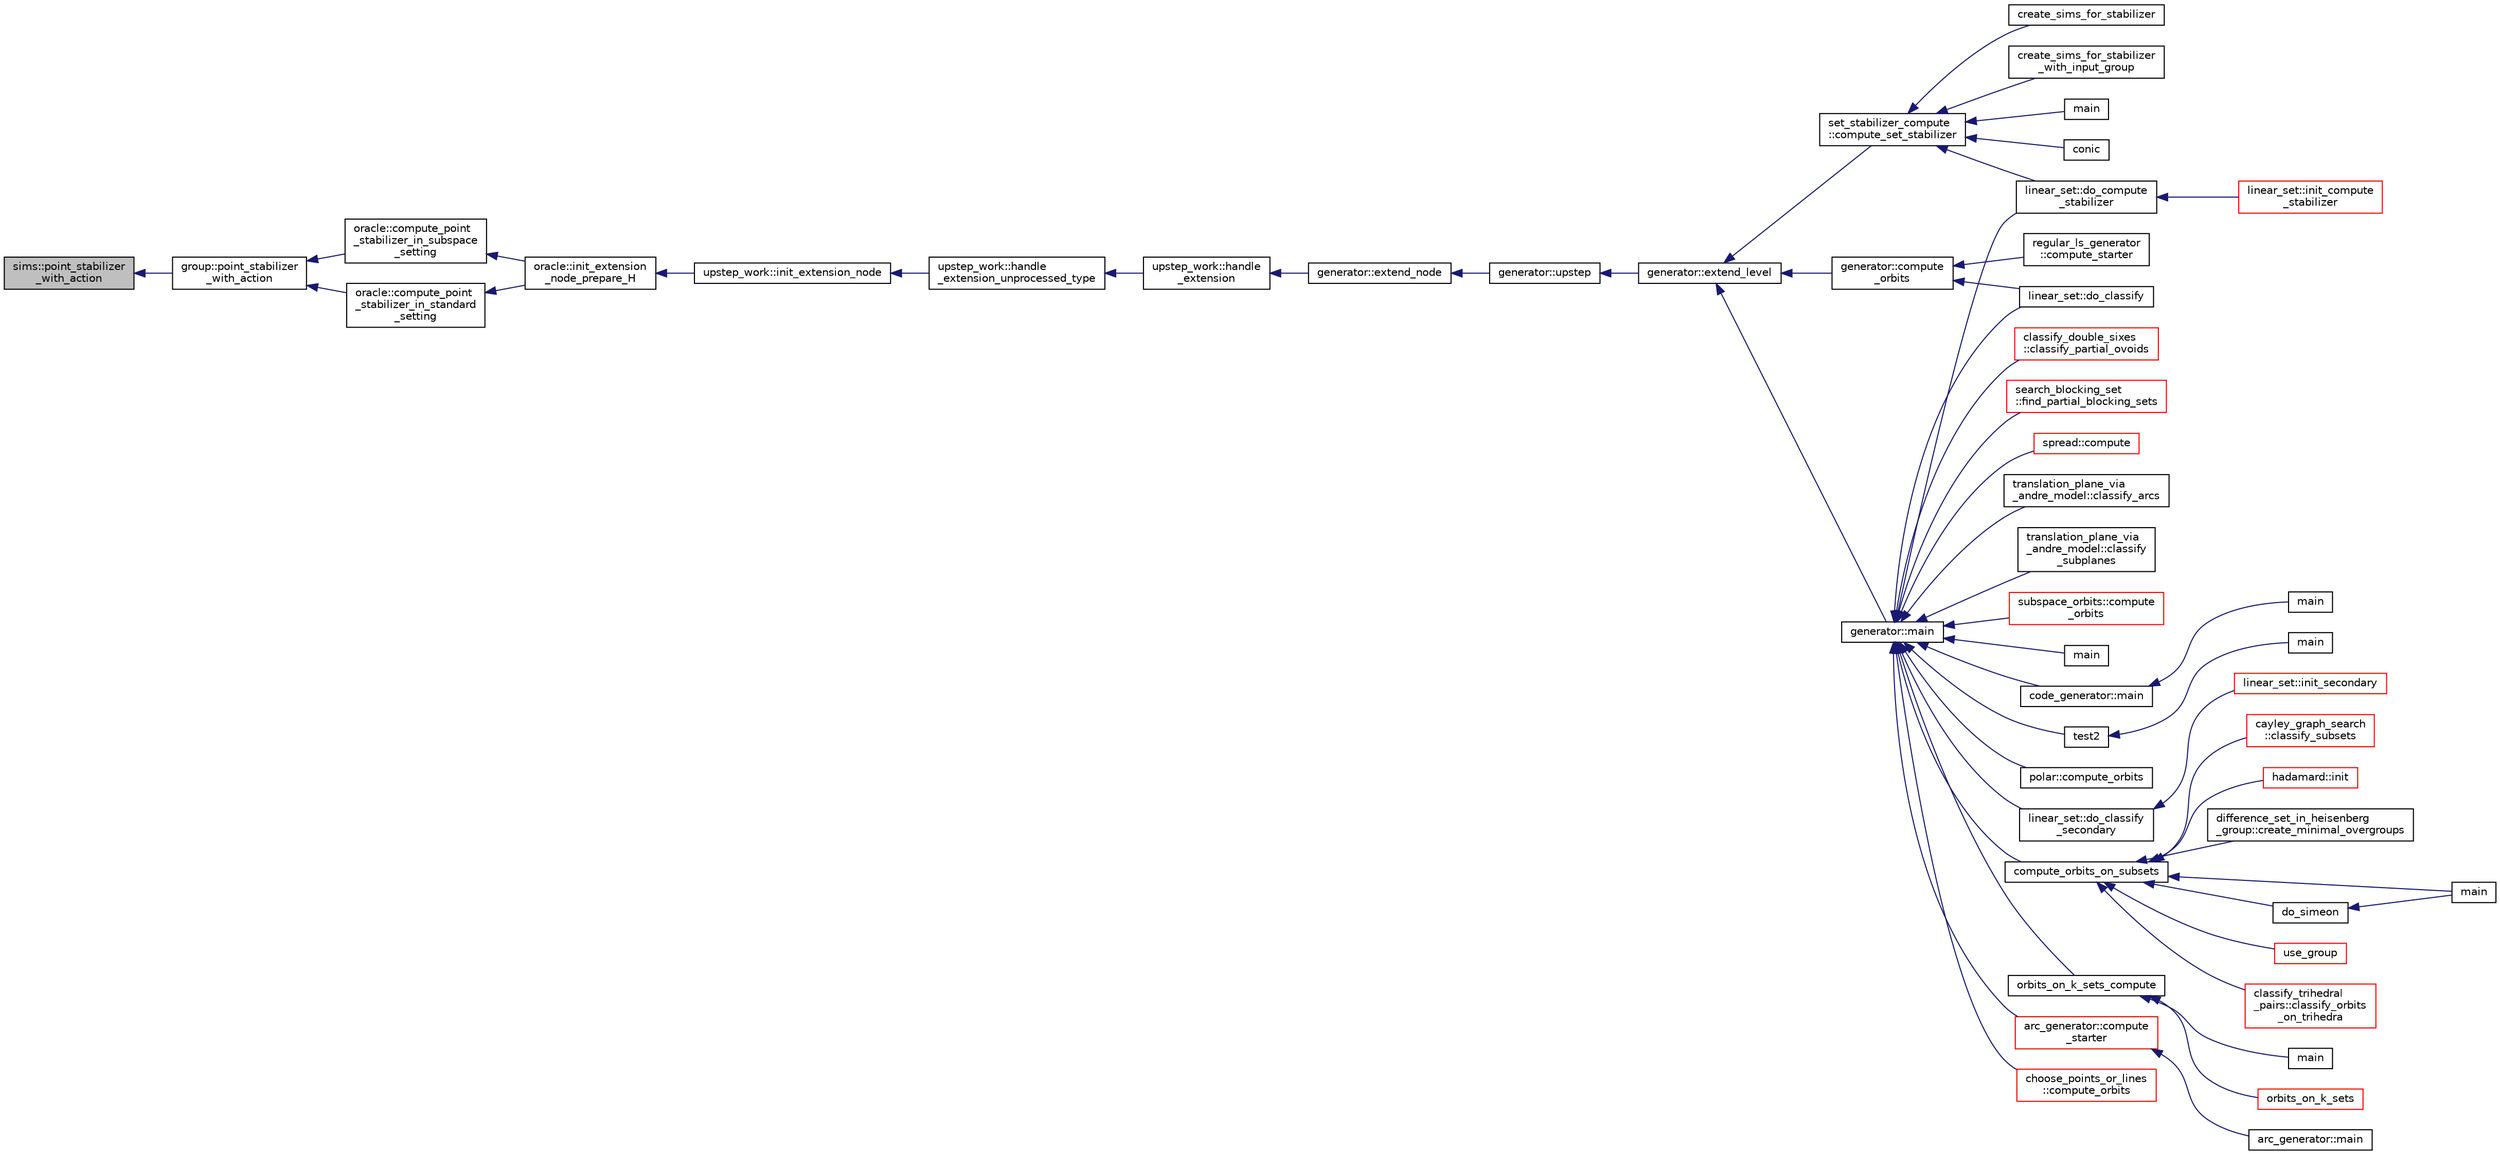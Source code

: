 digraph "sims::point_stabilizer_with_action"
{
  edge [fontname="Helvetica",fontsize="10",labelfontname="Helvetica",labelfontsize="10"];
  node [fontname="Helvetica",fontsize="10",shape=record];
  rankdir="LR";
  Node8152 [label="sims::point_stabilizer\l_with_action",height=0.2,width=0.4,color="black", fillcolor="grey75", style="filled", fontcolor="black"];
  Node8152 -> Node8153 [dir="back",color="midnightblue",fontsize="10",style="solid",fontname="Helvetica"];
  Node8153 [label="group::point_stabilizer\l_with_action",height=0.2,width=0.4,color="black", fillcolor="white", style="filled",URL="$d1/db7/classgroup.html#a4bf09ea3350d11ee1e0757d0a02ac3cc"];
  Node8153 -> Node8154 [dir="back",color="midnightblue",fontsize="10",style="solid",fontname="Helvetica"];
  Node8154 [label="oracle::compute_point\l_stabilizer_in_subspace\l_setting",height=0.2,width=0.4,color="black", fillcolor="white", style="filled",URL="$d7/da7/classoracle.html#ac88b56b30c84a4b5cd9b75869d468025"];
  Node8154 -> Node8155 [dir="back",color="midnightblue",fontsize="10",style="solid",fontname="Helvetica"];
  Node8155 [label="oracle::init_extension\l_node_prepare_H",height=0.2,width=0.4,color="black", fillcolor="white", style="filled",URL="$d7/da7/classoracle.html#a6a121e9674bbd011685430a95dbc1b77"];
  Node8155 -> Node8156 [dir="back",color="midnightblue",fontsize="10",style="solid",fontname="Helvetica"];
  Node8156 [label="upstep_work::init_extension_node",height=0.2,width=0.4,color="black", fillcolor="white", style="filled",URL="$d2/dd6/classupstep__work.html#ad74931a4c6dc97102d405a755433297d"];
  Node8156 -> Node8157 [dir="back",color="midnightblue",fontsize="10",style="solid",fontname="Helvetica"];
  Node8157 [label="upstep_work::handle\l_extension_unprocessed_type",height=0.2,width=0.4,color="black", fillcolor="white", style="filled",URL="$d2/dd6/classupstep__work.html#a4687dfab87eb7d0646cb79008dd3d32d"];
  Node8157 -> Node8158 [dir="back",color="midnightblue",fontsize="10",style="solid",fontname="Helvetica"];
  Node8158 [label="upstep_work::handle\l_extension",height=0.2,width=0.4,color="black", fillcolor="white", style="filled",URL="$d2/dd6/classupstep__work.html#ad8ba22a74e9884f92e11340b24e6a6d6"];
  Node8158 -> Node8159 [dir="back",color="midnightblue",fontsize="10",style="solid",fontname="Helvetica"];
  Node8159 [label="generator::extend_node",height=0.2,width=0.4,color="black", fillcolor="white", style="filled",URL="$d7/d73/classgenerator.html#ac71fa071cf218f54cdd9306a541744ae"];
  Node8159 -> Node8160 [dir="back",color="midnightblue",fontsize="10",style="solid",fontname="Helvetica"];
  Node8160 [label="generator::upstep",height=0.2,width=0.4,color="black", fillcolor="white", style="filled",URL="$d7/d73/classgenerator.html#ae0f2cebdabc821837f633656d7b0fdfe"];
  Node8160 -> Node8161 [dir="back",color="midnightblue",fontsize="10",style="solid",fontname="Helvetica"];
  Node8161 [label="generator::extend_level",height=0.2,width=0.4,color="black", fillcolor="white", style="filled",URL="$d7/d73/classgenerator.html#a91b84d80ccec0cd2136bc221c30e0f8e"];
  Node8161 -> Node8162 [dir="back",color="midnightblue",fontsize="10",style="solid",fontname="Helvetica"];
  Node8162 [label="set_stabilizer_compute\l::compute_set_stabilizer",height=0.2,width=0.4,color="black", fillcolor="white", style="filled",URL="$d8/dc6/classset__stabilizer__compute.html#ad4f92074322e98c7cd0ed5d4f8486b76"];
  Node8162 -> Node8163 [dir="back",color="midnightblue",fontsize="10",style="solid",fontname="Helvetica"];
  Node8163 [label="main",height=0.2,width=0.4,color="black", fillcolor="white", style="filled",URL="$db/d67/test__hyperoval_8_c.html#a3c04138a5bfe5d72780bb7e82a18e627"];
  Node8162 -> Node8164 [dir="back",color="midnightblue",fontsize="10",style="solid",fontname="Helvetica"];
  Node8164 [label="conic",height=0.2,width=0.4,color="black", fillcolor="white", style="filled",URL="$d4/de8/conic_8_c.html#a96def9474b981a9d5831a9b48d85d652"];
  Node8162 -> Node8165 [dir="back",color="midnightblue",fontsize="10",style="solid",fontname="Helvetica"];
  Node8165 [label="linear_set::do_compute\l_stabilizer",height=0.2,width=0.4,color="black", fillcolor="white", style="filled",URL="$dd/d86/classlinear__set.html#ae8f58ded28fb5370f4459cca42b7463b"];
  Node8165 -> Node8166 [dir="back",color="midnightblue",fontsize="10",style="solid",fontname="Helvetica"];
  Node8166 [label="linear_set::init_compute\l_stabilizer",height=0.2,width=0.4,color="red", fillcolor="white", style="filled",URL="$dd/d86/classlinear__set.html#a0cc3eaec1896fdc977b62e94623b055b"];
  Node8162 -> Node8168 [dir="back",color="midnightblue",fontsize="10",style="solid",fontname="Helvetica"];
  Node8168 [label="create_sims_for_stabilizer",height=0.2,width=0.4,color="black", fillcolor="white", style="filled",URL="$d0/d76/tl__algebra__and__number__theory_8h.html#af2c67d225072549409be710ac3cd30f8"];
  Node8162 -> Node8169 [dir="back",color="midnightblue",fontsize="10",style="solid",fontname="Helvetica"];
  Node8169 [label="create_sims_for_stabilizer\l_with_input_group",height=0.2,width=0.4,color="black", fillcolor="white", style="filled",URL="$d0/d76/tl__algebra__and__number__theory_8h.html#af5482567a8d6ba5c2fe593bf6f7f9a0f"];
  Node8161 -> Node8170 [dir="back",color="midnightblue",fontsize="10",style="solid",fontname="Helvetica"];
  Node8170 [label="generator::compute\l_orbits",height=0.2,width=0.4,color="black", fillcolor="white", style="filled",URL="$d7/d73/classgenerator.html#a23989bc20ecaaed39c4119c758367f40"];
  Node8170 -> Node8171 [dir="back",color="midnightblue",fontsize="10",style="solid",fontname="Helvetica"];
  Node8171 [label="regular_ls_generator\l::compute_starter",height=0.2,width=0.4,color="black", fillcolor="white", style="filled",URL="$d2/dd8/classregular__ls__generator.html#aa38907741058694a73194b02ceb4a53d"];
  Node8170 -> Node8172 [dir="back",color="midnightblue",fontsize="10",style="solid",fontname="Helvetica"];
  Node8172 [label="linear_set::do_classify",height=0.2,width=0.4,color="black", fillcolor="white", style="filled",URL="$dd/d86/classlinear__set.html#a3eb2dbce7fa8b71901dfc12f288ddd0c"];
  Node8161 -> Node8173 [dir="back",color="midnightblue",fontsize="10",style="solid",fontname="Helvetica"];
  Node8173 [label="generator::main",height=0.2,width=0.4,color="black", fillcolor="white", style="filled",URL="$d7/d73/classgenerator.html#a01abff8e9f231bf0d82e2e8e0061f242"];
  Node8173 -> Node8174 [dir="back",color="midnightblue",fontsize="10",style="solid",fontname="Helvetica"];
  Node8174 [label="main",height=0.2,width=0.4,color="black", fillcolor="white", style="filled",URL="$d2/d11/codes_8h.html#a217dbf8b442f20279ea00b898af96f52"];
  Node8173 -> Node8175 [dir="back",color="midnightblue",fontsize="10",style="solid",fontname="Helvetica"];
  Node8175 [label="code_generator::main",height=0.2,width=0.4,color="black", fillcolor="white", style="filled",URL="$db/d37/classcode__generator.html#ab3cf3a306e4032c2b471ac95321c599f"];
  Node8175 -> Node8176 [dir="back",color="midnightblue",fontsize="10",style="solid",fontname="Helvetica"];
  Node8176 [label="main",height=0.2,width=0.4,color="black", fillcolor="white", style="filled",URL="$d4/d4f/codes_8_c.html#a217dbf8b442f20279ea00b898af96f52"];
  Node8173 -> Node8177 [dir="back",color="midnightblue",fontsize="10",style="solid",fontname="Helvetica"];
  Node8177 [label="test2",height=0.2,width=0.4,color="black", fillcolor="white", style="filled",URL="$d9/db0/factor__space_8_c.html#a39d73a812e5fd8f1bc111e948368cb10"];
  Node8177 -> Node8178 [dir="back",color="midnightblue",fontsize="10",style="solid",fontname="Helvetica"];
  Node8178 [label="main",height=0.2,width=0.4,color="black", fillcolor="white", style="filled",URL="$d9/db0/factor__space_8_c.html#a3c04138a5bfe5d72780bb7e82a18e627"];
  Node8173 -> Node8179 [dir="back",color="midnightblue",fontsize="10",style="solid",fontname="Helvetica"];
  Node8179 [label="polar::compute_orbits",height=0.2,width=0.4,color="black", fillcolor="white", style="filled",URL="$da/d1c/classpolar.html#ac4c3c4f95d14c74ff4a3ec3f3479a1da"];
  Node8173 -> Node8172 [dir="back",color="midnightblue",fontsize="10",style="solid",fontname="Helvetica"];
  Node8173 -> Node8180 [dir="back",color="midnightblue",fontsize="10",style="solid",fontname="Helvetica"];
  Node8180 [label="linear_set::do_classify\l_secondary",height=0.2,width=0.4,color="black", fillcolor="white", style="filled",URL="$dd/d86/classlinear__set.html#a47eb7f9995f3343abd3bdfbf9a9a9162"];
  Node8180 -> Node8181 [dir="back",color="midnightblue",fontsize="10",style="solid",fontname="Helvetica"];
  Node8181 [label="linear_set::init_secondary",height=0.2,width=0.4,color="red", fillcolor="white", style="filled",URL="$dd/d86/classlinear__set.html#a7bf8cd7805559b5762921687a7c1ed97"];
  Node8173 -> Node8165 [dir="back",color="midnightblue",fontsize="10",style="solid",fontname="Helvetica"];
  Node8173 -> Node8183 [dir="back",color="midnightblue",fontsize="10",style="solid",fontname="Helvetica"];
  Node8183 [label="compute_orbits_on_subsets",height=0.2,width=0.4,color="black", fillcolor="white", style="filled",URL="$d3/d35/snakes__and__ladders__global_8_c.html#af33697aede0480110b1227f727252637"];
  Node8183 -> Node8184 [dir="back",color="midnightblue",fontsize="10",style="solid",fontname="Helvetica"];
  Node8184 [label="cayley_graph_search\l::classify_subsets",height=0.2,width=0.4,color="red", fillcolor="white", style="filled",URL="$de/dae/classcayley__graph__search.html#a4cf8a90752e018a281481ac80ad52c4b"];
  Node8183 -> Node8187 [dir="back",color="midnightblue",fontsize="10",style="solid",fontname="Helvetica"];
  Node8187 [label="hadamard::init",height=0.2,width=0.4,color="red", fillcolor="white", style="filled",URL="$d7/dbb/classhadamard.html#a16af359850b8bdd0d2a73e260d496c33"];
  Node8183 -> Node8189 [dir="back",color="midnightblue",fontsize="10",style="solid",fontname="Helvetica"];
  Node8189 [label="difference_set_in_heisenberg\l_group::create_minimal_overgroups",height=0.2,width=0.4,color="black", fillcolor="white", style="filled",URL="$de/d8a/classdifference__set__in__heisenberg__group.html#a9bde5ad5da3ebaebf98fbfd3e8110b79"];
  Node8183 -> Node8190 [dir="back",color="midnightblue",fontsize="10",style="solid",fontname="Helvetica"];
  Node8190 [label="main",height=0.2,width=0.4,color="black", fillcolor="white", style="filled",URL="$d5/d13/simeon_8_c.html#ae66f6b31b5ad750f1fe042a706a4e3d4"];
  Node8183 -> Node8191 [dir="back",color="midnightblue",fontsize="10",style="solid",fontname="Helvetica"];
  Node8191 [label="do_simeon",height=0.2,width=0.4,color="black", fillcolor="white", style="filled",URL="$d5/d13/simeon_8_c.html#a36cf3f9cb484fa44da7a7dfcbe9385d0"];
  Node8191 -> Node8190 [dir="back",color="midnightblue",fontsize="10",style="solid",fontname="Helvetica"];
  Node8183 -> Node8192 [dir="back",color="midnightblue",fontsize="10",style="solid",fontname="Helvetica"];
  Node8192 [label="use_group",height=0.2,width=0.4,color="red", fillcolor="white", style="filled",URL="$d9/d9f/all__cliques_8_c.html#aba62531e97173264c39afe2c7857af31"];
  Node8183 -> Node8194 [dir="back",color="midnightblue",fontsize="10",style="solid",fontname="Helvetica"];
  Node8194 [label="classify_trihedral\l_pairs::classify_orbits\l_on_trihedra",height=0.2,width=0.4,color="red", fillcolor="white", style="filled",URL="$d1/d21/classclassify__trihedral__pairs.html#a99625621bfba4bb65b3d60304b306539"];
  Node8173 -> Node8201 [dir="back",color="midnightblue",fontsize="10",style="solid",fontname="Helvetica"];
  Node8201 [label="orbits_on_k_sets_compute",height=0.2,width=0.4,color="black", fillcolor="white", style="filled",URL="$d3/d35/snakes__and__ladders__global_8_c.html#a96743526b15703539d544499276aaa71"];
  Node8201 -> Node8202 [dir="back",color="midnightblue",fontsize="10",style="solid",fontname="Helvetica"];
  Node8202 [label="main",height=0.2,width=0.4,color="black", fillcolor="white", style="filled",URL="$d9/d5f/example__fano__plane_8_c.html#ae66f6b31b5ad750f1fe042a706a4e3d4"];
  Node8201 -> Node8203 [dir="back",color="midnightblue",fontsize="10",style="solid",fontname="Helvetica"];
  Node8203 [label="orbits_on_k_sets",height=0.2,width=0.4,color="red", fillcolor="white", style="filled",URL="$d3/d35/snakes__and__ladders__global_8_c.html#afe3d79116aa8b4d1a93d444a3a979b6e"];
  Node8173 -> Node8212 [dir="back",color="midnightblue",fontsize="10",style="solid",fontname="Helvetica"];
  Node8212 [label="arc_generator::compute\l_starter",height=0.2,width=0.4,color="red", fillcolor="white", style="filled",URL="$d4/d21/classarc__generator.html#aad1dcec3a1c302e743d574bd1ac857d9"];
  Node8212 -> Node8211 [dir="back",color="midnightblue",fontsize="10",style="solid",fontname="Helvetica"];
  Node8211 [label="arc_generator::main",height=0.2,width=0.4,color="black", fillcolor="white", style="filled",URL="$d4/d21/classarc__generator.html#ad80140b51b165dad1fe6ab232be7829a"];
  Node8173 -> Node8217 [dir="back",color="midnightblue",fontsize="10",style="solid",fontname="Helvetica"];
  Node8217 [label="choose_points_or_lines\l::compute_orbits",height=0.2,width=0.4,color="red", fillcolor="white", style="filled",URL="$d6/d75/classchoose__points__or__lines.html#adc353e2d41dc8a39563322c8cdd85f61"];
  Node8173 -> Node8219 [dir="back",color="midnightblue",fontsize="10",style="solid",fontname="Helvetica"];
  Node8219 [label="classify_double_sixes\l::classify_partial_ovoids",height=0.2,width=0.4,color="red", fillcolor="white", style="filled",URL="$dd/d23/classclassify__double__sixes.html#a2253fca143a0e8a3e39655eb05668ae9"];
  Node8173 -> Node8221 [dir="back",color="midnightblue",fontsize="10",style="solid",fontname="Helvetica"];
  Node8221 [label="search_blocking_set\l::find_partial_blocking_sets",height=0.2,width=0.4,color="red", fillcolor="white", style="filled",URL="$dc/d36/classsearch__blocking__set.html#ad3fdb3d356db75a02c406bc9d4e9e9b6"];
  Node8173 -> Node8223 [dir="back",color="midnightblue",fontsize="10",style="solid",fontname="Helvetica"];
  Node8223 [label="spread::compute",height=0.2,width=0.4,color="red", fillcolor="white", style="filled",URL="$da/dc1/classspread.html#a9674466d3e03b8dad79882299c638a21"];
  Node8173 -> Node8225 [dir="back",color="midnightblue",fontsize="10",style="solid",fontname="Helvetica"];
  Node8225 [label="translation_plane_via\l_andre_model::classify_arcs",height=0.2,width=0.4,color="black", fillcolor="white", style="filled",URL="$d1/dcc/classtranslation__plane__via__andre__model.html#ac8f002e812a8b152d41e806688601c5e"];
  Node8173 -> Node8226 [dir="back",color="midnightblue",fontsize="10",style="solid",fontname="Helvetica"];
  Node8226 [label="translation_plane_via\l_andre_model::classify\l_subplanes",height=0.2,width=0.4,color="black", fillcolor="white", style="filled",URL="$d1/dcc/classtranslation__plane__via__andre__model.html#a794fefa95f0a7f7b887133375988ee55"];
  Node8173 -> Node8227 [dir="back",color="midnightblue",fontsize="10",style="solid",fontname="Helvetica"];
  Node8227 [label="subspace_orbits::compute\l_orbits",height=0.2,width=0.4,color="red", fillcolor="white", style="filled",URL="$d2/d9f/classsubspace__orbits.html#a2778f8d49cde1675de1ef6acfe180b63"];
  Node8153 -> Node8229 [dir="back",color="midnightblue",fontsize="10",style="solid",fontname="Helvetica"];
  Node8229 [label="oracle::compute_point\l_stabilizer_in_standard\l_setting",height=0.2,width=0.4,color="black", fillcolor="white", style="filled",URL="$d7/da7/classoracle.html#afa7b2b71cd2ccbb807a740d6e1085982"];
  Node8229 -> Node8155 [dir="back",color="midnightblue",fontsize="10",style="solid",fontname="Helvetica"];
}
